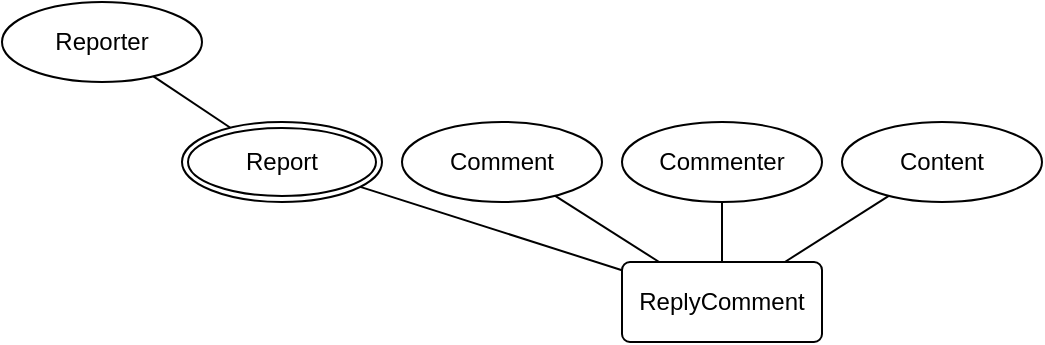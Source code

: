 <mxfile version="24.7.17">
  <diagram name="Page-1" id="9EiCwfn9s2ZUl7jW-kyH">
    <mxGraphModel dx="1322" dy="684" grid="1" gridSize="10" guides="1" tooltips="1" connect="1" arrows="1" fold="1" page="1" pageScale="1" pageWidth="850" pageHeight="1100" math="0" shadow="0">
      <root>
        <mxCell id="0" />
        <mxCell id="1" parent="0" />
        <mxCell id="mLLVJKRHBmZbip8vdu9V-1" value="ReplyComment" style="rounded=1;arcSize=10;whiteSpace=wrap;html=1;align=center;" parent="1" vertex="1">
          <mxGeometry x="400" y="440" width="100" height="40" as="geometry" />
        </mxCell>
        <mxCell id="mLLVJKRHBmZbip8vdu9V-2" value="Comment" style="ellipse;whiteSpace=wrap;html=1;align=center;" parent="1" vertex="1">
          <mxGeometry x="290" y="370" width="100" height="40" as="geometry" />
        </mxCell>
        <mxCell id="mLLVJKRHBmZbip8vdu9V-3" value="" style="endArrow=none;html=1;rounded=0;" parent="1" source="mLLVJKRHBmZbip8vdu9V-2" target="mLLVJKRHBmZbip8vdu9V-1" edge="1">
          <mxGeometry relative="1" as="geometry">
            <mxPoint x="360" y="520" as="sourcePoint" />
            <mxPoint x="520" y="520" as="targetPoint" />
          </mxGeometry>
        </mxCell>
        <mxCell id="mLLVJKRHBmZbip8vdu9V-4" value="Commenter" style="ellipse;whiteSpace=wrap;html=1;align=center;" parent="1" vertex="1">
          <mxGeometry x="400" y="370" width="100" height="40" as="geometry" />
        </mxCell>
        <mxCell id="mLLVJKRHBmZbip8vdu9V-5" value="" style="endArrow=none;html=1;rounded=0;" parent="1" source="mLLVJKRHBmZbip8vdu9V-4" target="mLLVJKRHBmZbip8vdu9V-1" edge="1">
          <mxGeometry relative="1" as="geometry">
            <mxPoint x="380" y="560" as="sourcePoint" />
            <mxPoint x="540" y="560" as="targetPoint" />
          </mxGeometry>
        </mxCell>
        <mxCell id="mLLVJKRHBmZbip8vdu9V-7" value="Content" style="ellipse;whiteSpace=wrap;html=1;align=center;" parent="1" vertex="1">
          <mxGeometry x="510" y="370" width="100" height="40" as="geometry" />
        </mxCell>
        <mxCell id="mLLVJKRHBmZbip8vdu9V-9" value="Report" style="ellipse;shape=doubleEllipse;margin=3;whiteSpace=wrap;html=1;align=center;" parent="1" vertex="1">
          <mxGeometry x="180" y="370" width="100" height="40" as="geometry" />
        </mxCell>
        <mxCell id="mLLVJKRHBmZbip8vdu9V-10" value="" style="endArrow=none;html=1;rounded=0;" parent="1" source="mLLVJKRHBmZbip8vdu9V-9" target="mLLVJKRHBmZbip8vdu9V-1" edge="1">
          <mxGeometry relative="1" as="geometry">
            <mxPoint x="390" y="510" as="sourcePoint" />
            <mxPoint x="550" y="510" as="targetPoint" />
          </mxGeometry>
        </mxCell>
        <mxCell id="mLLVJKRHBmZbip8vdu9V-11" value="" style="endArrow=none;html=1;rounded=0;" parent="1" source="mLLVJKRHBmZbip8vdu9V-7" target="mLLVJKRHBmZbip8vdu9V-1" edge="1">
          <mxGeometry relative="1" as="geometry">
            <mxPoint x="279" y="412" as="sourcePoint" />
            <mxPoint x="410" y="454" as="targetPoint" />
          </mxGeometry>
        </mxCell>
        <mxCell id="slTAlgljftb0USOVmX5m-1" value="Reporter" style="ellipse;whiteSpace=wrap;html=1;align=center;" vertex="1" parent="1">
          <mxGeometry x="90" y="310" width="100" height="40" as="geometry" />
        </mxCell>
        <mxCell id="slTAlgljftb0USOVmX5m-2" value="" style="endArrow=none;html=1;rounded=0;" edge="1" parent="1" source="mLLVJKRHBmZbip8vdu9V-9" target="slTAlgljftb0USOVmX5m-1">
          <mxGeometry width="50" height="50" relative="1" as="geometry">
            <mxPoint x="90" y="440" as="sourcePoint" />
            <mxPoint x="140" y="390" as="targetPoint" />
          </mxGeometry>
        </mxCell>
      </root>
    </mxGraphModel>
  </diagram>
</mxfile>
